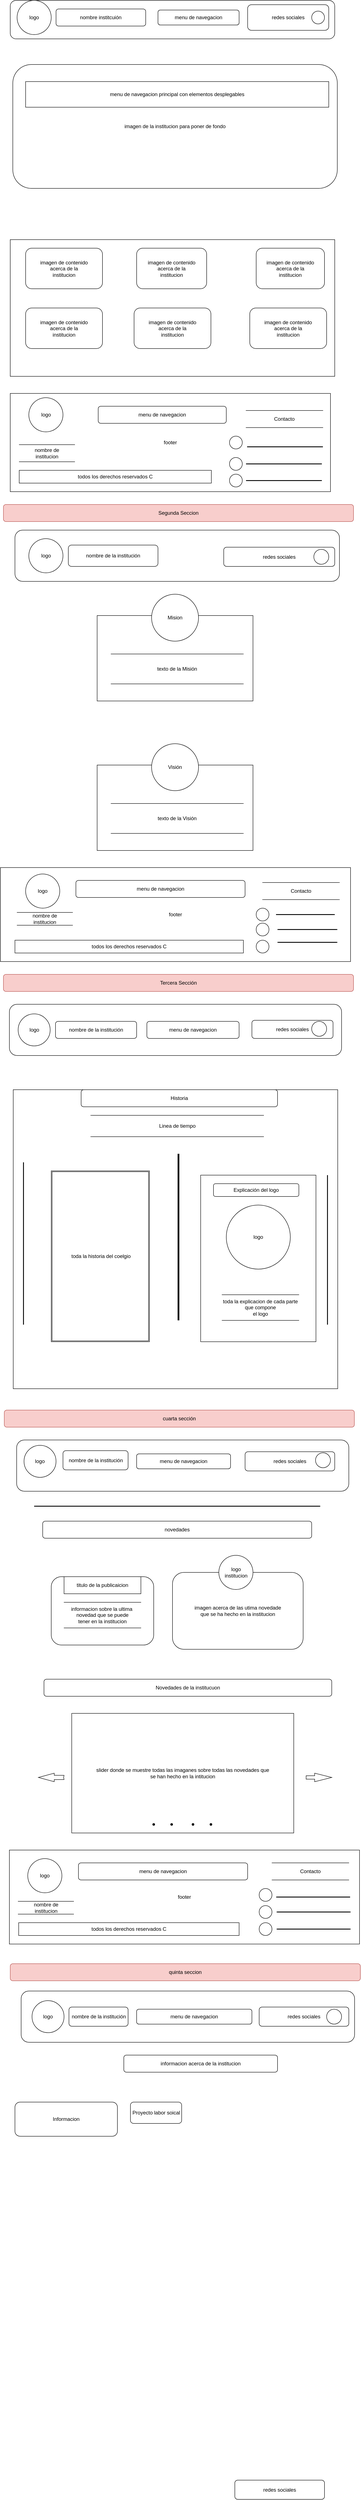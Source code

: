 <mxfile version="24.0.0" type="github">
  <diagram name="Página-1" id="djj3ZXUcn-spQ-AeiXdr">
    <mxGraphModel dx="880" dy="466" grid="1" gridSize="10" guides="1" tooltips="1" connect="1" arrows="1" fold="1" page="1" pageScale="1" pageWidth="827" pageHeight="1169" math="0" shadow="0">
      <root>
        <mxCell id="0" />
        <mxCell id="1" parent="0" />
        <mxCell id="-t3dqLqAsf-GsAG9dkLh-14" value="" style="rounded=1;whiteSpace=wrap;html=1;" parent="1" vertex="1">
          <mxGeometry x="34" y="40" width="760" height="90" as="geometry" />
        </mxCell>
        <mxCell id="-t3dqLqAsf-GsAG9dkLh-15" value="logo" style="ellipse;whiteSpace=wrap;html=1;aspect=fixed;" parent="1" vertex="1">
          <mxGeometry x="50" y="40" width="80" height="80" as="geometry" />
        </mxCell>
        <mxCell id="-t3dqLqAsf-GsAG9dkLh-16" value="nombre institcuión" style="rounded=1;whiteSpace=wrap;html=1;" parent="1" vertex="1">
          <mxGeometry x="141.25" y="60" width="210" height="40" as="geometry" />
        </mxCell>
        <mxCell id="-t3dqLqAsf-GsAG9dkLh-17" value="&lt;div&gt;redes sociales&lt;br&gt;&lt;/div&gt;" style="rounded=1;whiteSpace=wrap;html=1;" parent="1" vertex="1">
          <mxGeometry x="590" y="50" width="190" height="60" as="geometry" />
        </mxCell>
        <mxCell id="-t3dqLqAsf-GsAG9dkLh-18" value="imagen de la institucion para poner de fondo" style="rounded=1;whiteSpace=wrap;html=1;" parent="1" vertex="1">
          <mxGeometry x="40" y="190" width="760" height="290" as="geometry" />
        </mxCell>
        <mxCell id="-t3dqLqAsf-GsAG9dkLh-20" value="menu de navegacion principal con elementos desplegables" style="rounded=0;whiteSpace=wrap;html=1;" parent="1" vertex="1">
          <mxGeometry x="70" y="230" width="710" height="60" as="geometry" />
        </mxCell>
        <mxCell id="-t3dqLqAsf-GsAG9dkLh-29" value="" style="rounded=0;whiteSpace=wrap;html=1;" parent="1" vertex="1">
          <mxGeometry x="34" y="600" width="760" height="320" as="geometry" />
        </mxCell>
        <mxCell id="-t3dqLqAsf-GsAG9dkLh-30" value="&lt;div&gt;imagen de contenido &lt;br&gt;&lt;/div&gt;&lt;div&gt;acerca de la &lt;br&gt;&lt;/div&gt;&lt;div&gt;institucion&lt;br&gt;&lt;/div&gt;" style="rounded=1;whiteSpace=wrap;html=1;" parent="1" vertex="1">
          <mxGeometry x="70" y="620" width="180" height="95" as="geometry" />
        </mxCell>
        <mxCell id="-t3dqLqAsf-GsAG9dkLh-34" value="&lt;div&gt;imagen de contenido &lt;br&gt;&lt;/div&gt;&lt;div&gt;acerca de la &lt;br&gt;&lt;/div&gt;&lt;div&gt;institucion&lt;br&gt;&lt;/div&gt;" style="rounded=1;whiteSpace=wrap;html=1;" parent="1" vertex="1">
          <mxGeometry x="330" y="620" width="164" height="95" as="geometry" />
        </mxCell>
        <mxCell id="-t3dqLqAsf-GsAG9dkLh-35" value="&lt;div&gt;imagen de contenido &lt;br&gt;&lt;/div&gt;&lt;div&gt;acerca de la &lt;br&gt;&lt;/div&gt;&lt;div&gt;institucion&lt;br&gt;&lt;/div&gt;" style="rounded=1;whiteSpace=wrap;html=1;" parent="1" vertex="1">
          <mxGeometry x="610" y="620" width="160" height="95" as="geometry" />
        </mxCell>
        <mxCell id="-t3dqLqAsf-GsAG9dkLh-38" value="&lt;div&gt;imagen de contenido &lt;br&gt;&lt;/div&gt;&lt;div&gt;acerca de la &lt;br&gt;&lt;/div&gt;&lt;div&gt;institucion&lt;br&gt;&lt;/div&gt;" style="rounded=1;whiteSpace=wrap;html=1;" parent="1" vertex="1">
          <mxGeometry x="70" y="760" width="180" height="95" as="geometry" />
        </mxCell>
        <mxCell id="-t3dqLqAsf-GsAG9dkLh-40" value="&lt;div&gt;imagen de contenido &lt;br&gt;&lt;/div&gt;&lt;div&gt;acerca de la &lt;br&gt;&lt;/div&gt;&lt;div&gt;institucion&lt;br&gt;&lt;/div&gt;" style="rounded=1;whiteSpace=wrap;html=1;" parent="1" vertex="1">
          <mxGeometry x="324" y="760" width="180" height="95" as="geometry" />
        </mxCell>
        <mxCell id="-t3dqLqAsf-GsAG9dkLh-41" value="&lt;div&gt;imagen de contenido &lt;br&gt;&lt;/div&gt;&lt;div&gt;acerca de la &lt;br&gt;&lt;/div&gt;&lt;div&gt;institucion&lt;br&gt;&lt;/div&gt;" style="rounded=1;whiteSpace=wrap;html=1;" parent="1" vertex="1">
          <mxGeometry x="595" y="760" width="180" height="95" as="geometry" />
        </mxCell>
        <mxCell id="-t3dqLqAsf-GsAG9dkLh-42" value="" style="ellipse;whiteSpace=wrap;html=1;aspect=fixed;" parent="1" vertex="1">
          <mxGeometry x="740" y="65" width="30" height="30" as="geometry" />
        </mxCell>
        <mxCell id="-t3dqLqAsf-GsAG9dkLh-43" value="footer" style="rounded=0;whiteSpace=wrap;html=1;" parent="1" vertex="1">
          <mxGeometry x="34" y="960" width="750" height="230" as="geometry" />
        </mxCell>
        <mxCell id="-t3dqLqAsf-GsAG9dkLh-45" value="Segunda Seccion" style="rounded=1;whiteSpace=wrap;html=1;fillColor=#f8cecc;strokeColor=#b85450;" parent="1" vertex="1">
          <mxGeometry x="18" y="1220" width="820" height="40" as="geometry" />
        </mxCell>
        <mxCell id="-t3dqLqAsf-GsAG9dkLh-47" value="" style="rounded=1;whiteSpace=wrap;html=1;" parent="1" vertex="1">
          <mxGeometry x="45" y="1280" width="760" height="120" as="geometry" />
        </mxCell>
        <mxCell id="-t3dqLqAsf-GsAG9dkLh-48" value="logo" style="ellipse;whiteSpace=wrap;html=1;aspect=fixed;" parent="1" vertex="1">
          <mxGeometry x="77.5" y="1300" width="80" height="80" as="geometry" />
        </mxCell>
        <mxCell id="-t3dqLqAsf-GsAG9dkLh-49" value="nombre de la institución" style="rounded=1;whiteSpace=wrap;html=1;" parent="1" vertex="1">
          <mxGeometry x="170" y="1315" width="210" height="50" as="geometry" />
        </mxCell>
        <mxCell id="-t3dqLqAsf-GsAG9dkLh-50" value="redes sociales" style="rounded=1;whiteSpace=wrap;html=1;" parent="1" vertex="1">
          <mxGeometry x="534" y="1320" width="260" height="45" as="geometry" />
        </mxCell>
        <mxCell id="-t3dqLqAsf-GsAG9dkLh-51" value="" style="ellipse;whiteSpace=wrap;html=1;aspect=fixed;" parent="1" vertex="1">
          <mxGeometry x="745" y="1325" width="35" height="35" as="geometry" />
        </mxCell>
        <mxCell id="-t3dqLqAsf-GsAG9dkLh-73" value="" style="rounded=0;whiteSpace=wrap;html=1;" parent="1" vertex="1">
          <mxGeometry x="237.5" y="1480" width="365" height="200" as="geometry" />
        </mxCell>
        <mxCell id="-t3dqLqAsf-GsAG9dkLh-74" value="Mision" style="ellipse;whiteSpace=wrap;html=1;aspect=fixed;" parent="1" vertex="1">
          <mxGeometry x="365" y="1430" width="110" height="110" as="geometry" />
        </mxCell>
        <mxCell id="-t3dqLqAsf-GsAG9dkLh-75" value="texto de la Misión" style="shape=partialRectangle;whiteSpace=wrap;html=1;left=0;right=0;fillColor=none;" parent="1" vertex="1">
          <mxGeometry x="270" y="1570" width="310" height="70" as="geometry" />
        </mxCell>
        <mxCell id="-t3dqLqAsf-GsAG9dkLh-76" value="" style="rounded=0;whiteSpace=wrap;html=1;" parent="1" vertex="1">
          <mxGeometry x="237.5" y="1830" width="365" height="200" as="geometry" />
        </mxCell>
        <mxCell id="-t3dqLqAsf-GsAG9dkLh-77" value="Visión" style="ellipse;whiteSpace=wrap;html=1;aspect=fixed;" parent="1" vertex="1">
          <mxGeometry x="365" y="1780" width="110" height="110" as="geometry" />
        </mxCell>
        <mxCell id="-t3dqLqAsf-GsAG9dkLh-78" value="texto de la Visión" style="shape=partialRectangle;whiteSpace=wrap;html=1;left=0;right=0;fillColor=none;" parent="1" vertex="1">
          <mxGeometry x="270" y="1920" width="310" height="70" as="geometry" />
        </mxCell>
        <mxCell id="-t3dqLqAsf-GsAG9dkLh-79" value="footer" style="rounded=0;whiteSpace=wrap;html=1;" parent="1" vertex="1">
          <mxGeometry x="11" y="2070" width="820" height="220" as="geometry" />
        </mxCell>
        <mxCell id="0fJGzm8JXsRj-BR-WS5J-1" value="Tercera Sección" style="rounded=1;whiteSpace=wrap;html=1;fillColor=#f8cecc;strokeColor=#b85450;" parent="1" vertex="1">
          <mxGeometry x="18" y="2320" width="820" height="40" as="geometry" />
        </mxCell>
        <mxCell id="0fJGzm8JXsRj-BR-WS5J-6" value="" style="rounded=1;whiteSpace=wrap;html=1;" parent="1" vertex="1">
          <mxGeometry x="32" y="2390" width="778" height="120" as="geometry" />
        </mxCell>
        <mxCell id="0fJGzm8JXsRj-BR-WS5J-7" value="logo" style="ellipse;whiteSpace=wrap;html=1;aspect=fixed;" parent="1" vertex="1">
          <mxGeometry x="52.5" y="2412.5" width="75" height="75" as="geometry" />
        </mxCell>
        <mxCell id="0fJGzm8JXsRj-BR-WS5J-8" value="nombre de la institución" style="rounded=1;whiteSpace=wrap;html=1;" parent="1" vertex="1">
          <mxGeometry x="140" y="2430" width="190" height="40" as="geometry" />
        </mxCell>
        <mxCell id="0fJGzm8JXsRj-BR-WS5J-9" value="redes sociales" style="rounded=1;whiteSpace=wrap;html=1;" parent="1" vertex="1">
          <mxGeometry x="600" y="2427.5" width="190" height="42.5" as="geometry" />
        </mxCell>
        <mxCell id="0fJGzm8JXsRj-BR-WS5J-10" value="" style="ellipse;whiteSpace=wrap;html=1;aspect=fixed;" parent="1" vertex="1">
          <mxGeometry x="740" y="2430" width="35" height="35" as="geometry" />
        </mxCell>
        <mxCell id="0fJGzm8JXsRj-BR-WS5J-11" value="" style="rounded=0;whiteSpace=wrap;html=1;" parent="1" vertex="1">
          <mxGeometry x="41" y="2590" width="760" height="700" as="geometry" />
        </mxCell>
        <mxCell id="0fJGzm8JXsRj-BR-WS5J-14" value="Historia" style="rounded=1;whiteSpace=wrap;html=1;" parent="1" vertex="1">
          <mxGeometry x="200" y="2590" width="460" height="40" as="geometry" />
        </mxCell>
        <mxCell id="0fJGzm8JXsRj-BR-WS5J-16" value="Linea de tiempo" style="shape=partialRectangle;whiteSpace=wrap;html=1;left=0;right=0;fillColor=none;" parent="1" vertex="1">
          <mxGeometry x="222.5" y="2650" width="405" height="50" as="geometry" />
        </mxCell>
        <mxCell id="0fJGzm8JXsRj-BR-WS5J-17" value="" style="line;strokeWidth=4;direction=south;html=1;perimeter=backbonePerimeter;points=[];outlineConnect=0;" parent="1" vertex="1">
          <mxGeometry x="420.5" y="2740" width="15" height="390" as="geometry" />
        </mxCell>
        <mxCell id="0fJGzm8JXsRj-BR-WS5J-18" value="" style="line;strokeWidth=2;direction=south;html=1;" parent="1" vertex="1">
          <mxGeometry x="15" y="2760" width="100" height="380" as="geometry" />
        </mxCell>
        <mxCell id="0fJGzm8JXsRj-BR-WS5J-19" value="" style="line;strokeWidth=2;direction=south;html=1;" parent="1" vertex="1">
          <mxGeometry x="727" y="2790" width="100" height="350" as="geometry" />
        </mxCell>
        <mxCell id="0fJGzm8JXsRj-BR-WS5J-26" value="&lt;div align=&quot;left&quot;&gt;&amp;nbsp;toda la historia del coelgio&lt;br&gt;&lt;/div&gt;" style="shape=ext;double=1;rounded=0;whiteSpace=wrap;html=1;" parent="1" vertex="1">
          <mxGeometry x="130" y="2780" width="230" height="400" as="geometry" />
        </mxCell>
        <mxCell id="0fJGzm8JXsRj-BR-WS5J-31" value="" style="rounded=0;whiteSpace=wrap;html=1;" parent="1" vertex="1">
          <mxGeometry x="480" y="2790" width="270" height="390" as="geometry" />
        </mxCell>
        <mxCell id="0fJGzm8JXsRj-BR-WS5J-33" value="logo" style="ellipse;whiteSpace=wrap;html=1;aspect=fixed;" parent="1" vertex="1">
          <mxGeometry x="540" y="2860" width="150" height="150" as="geometry" />
        </mxCell>
        <mxCell id="0fJGzm8JXsRj-BR-WS5J-34" value="Explicación del logo" style="rounded=1;whiteSpace=wrap;html=1;" parent="1" vertex="1">
          <mxGeometry x="510" y="2810" width="200" height="30" as="geometry" />
        </mxCell>
        <mxCell id="0fJGzm8JXsRj-BR-WS5J-35" value="&lt;div&gt;toda la explicacion de cada parte que compone&lt;/div&gt;&lt;div&gt;el logo&lt;br&gt;&lt;/div&gt;" style="shape=partialRectangle;whiteSpace=wrap;html=1;left=0;right=0;fillColor=none;" parent="1" vertex="1">
          <mxGeometry x="530" y="3070" width="180" height="60" as="geometry" />
        </mxCell>
        <mxCell id="0fJGzm8JXsRj-BR-WS5J-36" value="cuarta sección" style="rounded=1;whiteSpace=wrap;html=1;fillColor=#f8cecc;strokeColor=#b85450;" parent="1" vertex="1">
          <mxGeometry x="20" y="3340" width="820" height="40" as="geometry" />
        </mxCell>
        <mxCell id="eiacfGHye9uDKOrI_mrM-1" value="Novedades de la institucuon" style="rounded=1;whiteSpace=wrap;html=1;" vertex="1" parent="1">
          <mxGeometry x="113" y="3970" width="674" height="40" as="geometry" />
        </mxCell>
        <mxCell id="eiacfGHye9uDKOrI_mrM-6" value="&lt;div&gt;imagen acerca de las utima novedade&lt;/div&gt;&lt;div&gt;que se ha hecho en la institucion&lt;br&gt;&lt;/div&gt;" style="rounded=1;whiteSpace=wrap;html=1;" vertex="1" parent="1">
          <mxGeometry x="414" y="3720" width="306" height="180" as="geometry" />
        </mxCell>
        <mxCell id="eiacfGHye9uDKOrI_mrM-7" value="&lt;div&gt;logo&lt;/div&gt;&lt;div&gt;institucion&lt;br&gt;&lt;/div&gt;" style="ellipse;whiteSpace=wrap;html=1;aspect=fixed;" vertex="1" parent="1">
          <mxGeometry x="522.5" y="3680" width="80" height="80" as="geometry" />
        </mxCell>
        <mxCell id="eiacfGHye9uDKOrI_mrM-9" value="&lt;div&gt;slider donde se muestre todas las imaganes sobre todas las novedades que &lt;br&gt;&lt;/div&gt;&lt;div&gt;se han hecho en la intitucion&lt;br&gt;&lt;/div&gt;" style="rounded=0;whiteSpace=wrap;html=1;" vertex="1" parent="1">
          <mxGeometry x="178" y="4050" width="520" height="280" as="geometry" />
        </mxCell>
        <mxCell id="eiacfGHye9uDKOrI_mrM-10" value="novedades" style="rounded=1;whiteSpace=wrap;html=1;" vertex="1" parent="1">
          <mxGeometry x="110" y="3600" width="630" height="40" as="geometry" />
        </mxCell>
        <mxCell id="eiacfGHye9uDKOrI_mrM-12" value="" style="html=1;shadow=0;dashed=0;align=center;verticalAlign=middle;shape=mxgraph.arrows2.arrow;dy=0.6;dx=40;notch=0;" vertex="1" parent="1">
          <mxGeometry x="727" y="4190" width="60" height="20" as="geometry" />
        </mxCell>
        <mxCell id="eiacfGHye9uDKOrI_mrM-13" value="" style="html=1;shadow=0;dashed=0;align=center;verticalAlign=middle;shape=mxgraph.arrows2.arrow;dy=0.5;dx=37;flipH=1;notch=1;" vertex="1" parent="1">
          <mxGeometry x="100" y="4190" width="60" height="20" as="geometry" />
        </mxCell>
        <mxCell id="eiacfGHye9uDKOrI_mrM-21" value="" style="rounded=1;whiteSpace=wrap;html=1;" vertex="1" parent="1">
          <mxGeometry x="49" y="3410" width="778" height="120" as="geometry" />
        </mxCell>
        <mxCell id="eiacfGHye9uDKOrI_mrM-22" value="logo" style="ellipse;whiteSpace=wrap;html=1;aspect=fixed;" vertex="1" parent="1">
          <mxGeometry x="66.25" y="3422.5" width="75" height="75" as="geometry" />
        </mxCell>
        <mxCell id="eiacfGHye9uDKOrI_mrM-23" value="nombre de la institución" style="rounded=1;whiteSpace=wrap;html=1;" vertex="1" parent="1">
          <mxGeometry x="157.5" y="3435" width="152.5" height="45" as="geometry" />
        </mxCell>
        <mxCell id="eiacfGHye9uDKOrI_mrM-24" value="redes sociales" style="rounded=1;whiteSpace=wrap;html=1;" vertex="1" parent="1">
          <mxGeometry x="584" y="3437.5" width="210" height="45" as="geometry" />
        </mxCell>
        <mxCell id="eiacfGHye9uDKOrI_mrM-25" value="" style="ellipse;whiteSpace=wrap;html=1;aspect=fixed;" vertex="1" parent="1">
          <mxGeometry x="749" y="3440" width="35" height="35" as="geometry" />
        </mxCell>
        <mxCell id="eiacfGHye9uDKOrI_mrM-26" value="" style="line;strokeWidth=2;html=1;" vertex="1" parent="1">
          <mxGeometry x="90" y="3560" width="670" height="10" as="geometry" />
        </mxCell>
        <mxCell id="eiacfGHye9uDKOrI_mrM-28" value="" style="shape=waypoint;sketch=0;fillStyle=solid;size=6;pointerEvents=1;points=[];fillColor=none;resizable=0;rotatable=0;perimeter=centerPerimeter;snapToPoint=1;" vertex="1" parent="1">
          <mxGeometry x="402" y="4300" width="20" height="20" as="geometry" />
        </mxCell>
        <mxCell id="eiacfGHye9uDKOrI_mrM-29" value="" style="shape=waypoint;sketch=0;fillStyle=solid;size=6;pointerEvents=1;points=[];fillColor=none;resizable=0;rotatable=0;perimeter=centerPerimeter;snapToPoint=1;" vertex="1" parent="1">
          <mxGeometry x="452" y="4300" width="20" height="20" as="geometry" />
        </mxCell>
        <mxCell id="eiacfGHye9uDKOrI_mrM-30" value="" style="shape=waypoint;sketch=0;fillStyle=solid;size=6;pointerEvents=1;points=[];fillColor=none;resizable=0;rotatable=0;perimeter=centerPerimeter;snapToPoint=1;" vertex="1" parent="1">
          <mxGeometry x="494" y="4300" width="20" height="20" as="geometry" />
        </mxCell>
        <mxCell id="eiacfGHye9uDKOrI_mrM-31" value="" style="shape=waypoint;sketch=0;fillStyle=solid;size=6;pointerEvents=1;points=[];fillColor=none;resizable=0;rotatable=0;perimeter=centerPerimeter;snapToPoint=1;" vertex="1" parent="1">
          <mxGeometry x="360" y="4300" width="20" height="20" as="geometry" />
        </mxCell>
        <mxCell id="eiacfGHye9uDKOrI_mrM-32" value="&lt;div&gt;nombre de &lt;br&gt;&lt;/div&gt;&lt;div&gt;institucion&lt;br&gt;&lt;/div&gt;" style="shape=partialRectangle;whiteSpace=wrap;html=1;left=0;right=0;fillColor=none;" vertex="1" parent="1">
          <mxGeometry x="50" y="2175" width="130" height="30" as="geometry" />
        </mxCell>
        <mxCell id="eiacfGHye9uDKOrI_mrM-34" value="Contacto" style="shape=partialRectangle;whiteSpace=wrap;html=1;left=0;right=0;fillColor=none;" vertex="1" parent="1">
          <mxGeometry x="625" y="2105" width="180" height="40" as="geometry" />
        </mxCell>
        <mxCell id="eiacfGHye9uDKOrI_mrM-35" value="" style="ellipse;whiteSpace=wrap;html=1;aspect=fixed;" vertex="1" parent="1">
          <mxGeometry x="610" y="2165" width="30" height="30" as="geometry" />
        </mxCell>
        <mxCell id="eiacfGHye9uDKOrI_mrM-37" value="" style="line;strokeWidth=2;html=1;" vertex="1" parent="1">
          <mxGeometry x="656.5" y="2175" width="137.5" height="10" as="geometry" />
        </mxCell>
        <mxCell id="eiacfGHye9uDKOrI_mrM-38" value="" style="line;strokeWidth=2;html=1;" vertex="1" parent="1">
          <mxGeometry x="660" y="2210" width="140" height="10" as="geometry" />
        </mxCell>
        <mxCell id="eiacfGHye9uDKOrI_mrM-39" value="" style="line;strokeWidth=2;html=1;" vertex="1" parent="1">
          <mxGeometry x="660" y="2240" width="140" height="10" as="geometry" />
        </mxCell>
        <mxCell id="eiacfGHye9uDKOrI_mrM-41" value="logo" style="ellipse;whiteSpace=wrap;html=1;aspect=fixed;" vertex="1" parent="1">
          <mxGeometry x="70" y="2085" width="80" height="80" as="geometry" />
        </mxCell>
        <mxCell id="eiacfGHye9uDKOrI_mrM-42" value="menu de navegacion" style="rounded=1;whiteSpace=wrap;html=1;" vertex="1" parent="1">
          <mxGeometry x="380" y="62.5" width="190" height="35" as="geometry" />
        </mxCell>
        <mxCell id="eiacfGHye9uDKOrI_mrM-43" value="menu de navegacion" style="rounded=1;whiteSpace=wrap;html=1;" vertex="1" parent="1">
          <mxGeometry x="187.75" y="2100" width="396.25" height="40" as="geometry" />
        </mxCell>
        <mxCell id="eiacfGHye9uDKOrI_mrM-44" value="" style="ellipse;whiteSpace=wrap;html=1;aspect=fixed;" vertex="1" parent="1">
          <mxGeometry x="610" y="2200" width="30" height="30" as="geometry" />
        </mxCell>
        <mxCell id="eiacfGHye9uDKOrI_mrM-45" value="" style="ellipse;whiteSpace=wrap;html=1;aspect=fixed;" vertex="1" parent="1">
          <mxGeometry x="610" y="2240" width="30" height="30" as="geometry" />
        </mxCell>
        <mxCell id="eiacfGHye9uDKOrI_mrM-46" value="todos los derechos reservados C" style="rounded=0;whiteSpace=wrap;html=1;" vertex="1" parent="1">
          <mxGeometry x="45" y="2240" width="535" height="30" as="geometry" />
        </mxCell>
        <mxCell id="eiacfGHye9uDKOrI_mrM-48" value="menu de navegacion" style="rounded=1;whiteSpace=wrap;html=1;" vertex="1" parent="1">
          <mxGeometry x="330" y="3442.5" width="220" height="35" as="geometry" />
        </mxCell>
        <mxCell id="eiacfGHye9uDKOrI_mrM-51" value="" style="rounded=1;whiteSpace=wrap;html=1;" vertex="1" parent="1">
          <mxGeometry x="130" y="3730" width="240" height="160" as="geometry" />
        </mxCell>
        <mxCell id="eiacfGHye9uDKOrI_mrM-52" value="titulo de la publicaicion" style="rounded=0;whiteSpace=wrap;html=1;" vertex="1" parent="1">
          <mxGeometry x="160" y="3730" width="180" height="40" as="geometry" />
        </mxCell>
        <mxCell id="eiacfGHye9uDKOrI_mrM-53" value="&lt;div&gt;informacion sobre la ultima&amp;nbsp;&lt;/div&gt;&lt;div&gt;novedad que se puede &lt;br&gt;&lt;/div&gt;&lt;div&gt;tener en la institucion&lt;br&gt;&lt;/div&gt;" style="shape=partialRectangle;whiteSpace=wrap;html=1;left=0;right=0;fillColor=none;" vertex="1" parent="1">
          <mxGeometry x="160" y="3790" width="180" height="60" as="geometry" />
        </mxCell>
        <mxCell id="eiacfGHye9uDKOrI_mrM-55" value="logo" style="ellipse;whiteSpace=wrap;html=1;aspect=fixed;" vertex="1" parent="1">
          <mxGeometry x="77.5" y="970" width="80" height="80" as="geometry" />
        </mxCell>
        <mxCell id="eiacfGHye9uDKOrI_mrM-56" value="&lt;div&gt;nombre de &lt;br&gt;&lt;/div&gt;&lt;div&gt;institucion&lt;br&gt;&lt;/div&gt;" style="shape=partialRectangle;whiteSpace=wrap;html=1;left=0;right=0;fillColor=none;" vertex="1" parent="1">
          <mxGeometry x="55" y="1080" width="130" height="40" as="geometry" />
        </mxCell>
        <mxCell id="eiacfGHye9uDKOrI_mrM-57" value="menu de navegacion" style="rounded=1;whiteSpace=wrap;html=1;" vertex="1" parent="1">
          <mxGeometry x="240" y="990" width="300" height="40" as="geometry" />
        </mxCell>
        <mxCell id="eiacfGHye9uDKOrI_mrM-58" value="Contacto" style="shape=partialRectangle;whiteSpace=wrap;html=1;left=0;right=0;fillColor=none;" vertex="1" parent="1">
          <mxGeometry x="586.25" y="1000" width="180" height="40" as="geometry" />
        </mxCell>
        <mxCell id="eiacfGHye9uDKOrI_mrM-62" value="" style="line;strokeWidth=2;html=1;" vertex="1" parent="1">
          <mxGeometry x="588.75" y="1080" width="177.5" height="10" as="geometry" />
        </mxCell>
        <mxCell id="eiacfGHye9uDKOrI_mrM-64" value="" style="line;strokeWidth=2;html=1;" vertex="1" parent="1">
          <mxGeometry x="586.25" y="1120" width="177.5" height="10" as="geometry" />
        </mxCell>
        <mxCell id="eiacfGHye9uDKOrI_mrM-65" value="" style="line;strokeWidth=2;html=1;" vertex="1" parent="1">
          <mxGeometry x="586.25" y="1159" width="177.5" height="10" as="geometry" />
        </mxCell>
        <mxCell id="eiacfGHye9uDKOrI_mrM-66" value="" style="ellipse;whiteSpace=wrap;html=1;aspect=fixed;" vertex="1" parent="1">
          <mxGeometry x="547.5" y="1060" width="30" height="30" as="geometry" />
        </mxCell>
        <mxCell id="eiacfGHye9uDKOrI_mrM-67" value="" style="ellipse;whiteSpace=wrap;html=1;aspect=fixed;" vertex="1" parent="1">
          <mxGeometry x="547.5" y="1110" width="30" height="30" as="geometry" />
        </mxCell>
        <mxCell id="eiacfGHye9uDKOrI_mrM-68" value="" style="ellipse;whiteSpace=wrap;html=1;aspect=fixed;" vertex="1" parent="1">
          <mxGeometry x="547.5" y="1149" width="30" height="30" as="geometry" />
        </mxCell>
        <mxCell id="eiacfGHye9uDKOrI_mrM-69" value="todos los derechos reservados C" style="rounded=0;whiteSpace=wrap;html=1;" vertex="1" parent="1">
          <mxGeometry x="55" y="1140" width="450" height="30" as="geometry" />
        </mxCell>
        <mxCell id="eiacfGHye9uDKOrI_mrM-70" value="menu de navegacion" style="rounded=1;whiteSpace=wrap;html=1;" vertex="1" parent="1">
          <mxGeometry x="354" y="2430" width="216" height="40" as="geometry" />
        </mxCell>
        <mxCell id="eiacfGHye9uDKOrI_mrM-72" value="footer" style="rounded=0;whiteSpace=wrap;html=1;" vertex="1" parent="1">
          <mxGeometry x="32" y="4370" width="820" height="220" as="geometry" />
        </mxCell>
        <mxCell id="eiacfGHye9uDKOrI_mrM-73" value="logo" style="ellipse;whiteSpace=wrap;html=1;aspect=fixed;" vertex="1" parent="1">
          <mxGeometry x="75" y="4390" width="80" height="80" as="geometry" />
        </mxCell>
        <mxCell id="eiacfGHye9uDKOrI_mrM-74" value="&lt;div&gt;nombre de &lt;br&gt;&lt;/div&gt;&lt;div&gt;institucion&lt;br&gt;&lt;/div&gt;" style="shape=partialRectangle;whiteSpace=wrap;html=1;left=0;right=0;fillColor=none;" vertex="1" parent="1">
          <mxGeometry x="52.5" y="4490" width="130" height="30" as="geometry" />
        </mxCell>
        <mxCell id="eiacfGHye9uDKOrI_mrM-75" value="menu de navegacion" style="rounded=1;whiteSpace=wrap;html=1;" vertex="1" parent="1">
          <mxGeometry x="426.88" y="4757.5" width="396.25" height="40" as="geometry" />
        </mxCell>
        <mxCell id="eiacfGHye9uDKOrI_mrM-76" value="menu de navegacion" style="rounded=1;whiteSpace=wrap;html=1;" vertex="1" parent="1">
          <mxGeometry x="193.75" y="4400" width="396.25" height="40" as="geometry" />
        </mxCell>
        <mxCell id="eiacfGHye9uDKOrI_mrM-77" value="Contacto" style="shape=partialRectangle;whiteSpace=wrap;html=1;left=0;right=0;fillColor=none;" vertex="1" parent="1">
          <mxGeometry x="647" y="4400" width="180" height="40" as="geometry" />
        </mxCell>
        <mxCell id="eiacfGHye9uDKOrI_mrM-78" value="" style="line;strokeWidth=2;html=1;" vertex="1" parent="1">
          <mxGeometry x="657" y="4475" width="173" height="10" as="geometry" />
        </mxCell>
        <mxCell id="eiacfGHye9uDKOrI_mrM-79" value="" style="ellipse;whiteSpace=wrap;html=1;aspect=fixed;" vertex="1" parent="1">
          <mxGeometry x="617" y="4460" width="30" height="30" as="geometry" />
        </mxCell>
        <mxCell id="eiacfGHye9uDKOrI_mrM-80" value="" style="line;strokeWidth=2;html=1;" vertex="1" parent="1">
          <mxGeometry x="658" y="4510" width="173" height="10" as="geometry" />
        </mxCell>
        <mxCell id="eiacfGHye9uDKOrI_mrM-81" value="" style="ellipse;whiteSpace=wrap;html=1;aspect=fixed;" vertex="1" parent="1">
          <mxGeometry x="617" y="4500" width="30" height="30" as="geometry" />
        </mxCell>
        <mxCell id="eiacfGHye9uDKOrI_mrM-82" value="" style="line;strokeWidth=2;html=1;" vertex="1" parent="1">
          <mxGeometry x="658" y="4550" width="173" height="10" as="geometry" />
        </mxCell>
        <mxCell id="eiacfGHye9uDKOrI_mrM-84" value="" style="ellipse;whiteSpace=wrap;html=1;aspect=fixed;" vertex="1" parent="1">
          <mxGeometry x="617" y="4540" width="30" height="30" as="geometry" />
        </mxCell>
        <mxCell id="eiacfGHye9uDKOrI_mrM-85" value="todos los derechos reservados C" style="rounded=0;whiteSpace=wrap;html=1;" vertex="1" parent="1">
          <mxGeometry x="53.75" y="4540" width="516.25" height="30" as="geometry" />
        </mxCell>
        <mxCell id="eiacfGHye9uDKOrI_mrM-89" value="quinta seccion" style="rounded=1;whiteSpace=wrap;html=1;fillColor=#f8cecc;strokeColor=#b85450;" vertex="1" parent="1">
          <mxGeometry x="34" y="4636" width="820" height="40" as="geometry" />
        </mxCell>
        <mxCell id="eiacfGHye9uDKOrI_mrM-90" value="" style="rounded=1;whiteSpace=wrap;html=1;" vertex="1" parent="1">
          <mxGeometry x="59.5" y="4700" width="781" height="120" as="geometry" />
        </mxCell>
        <mxCell id="eiacfGHye9uDKOrI_mrM-91" value="logo" style="ellipse;whiteSpace=wrap;html=1;aspect=fixed;" vertex="1" parent="1">
          <mxGeometry x="85" y="4722.5" width="75" height="75" as="geometry" />
        </mxCell>
        <mxCell id="eiacfGHye9uDKOrI_mrM-92" value="nombre de la institución" style="rounded=1;whiteSpace=wrap;html=1;" vertex="1" parent="1">
          <mxGeometry x="171.5" y="4737.5" width="138.5" height="45" as="geometry" />
        </mxCell>
        <mxCell id="eiacfGHye9uDKOrI_mrM-93" value="menu de navegacion" style="rounded=1;whiteSpace=wrap;html=1;" vertex="1" parent="1">
          <mxGeometry x="330" y="4742.5" width="270" height="35" as="geometry" />
        </mxCell>
        <mxCell id="eiacfGHye9uDKOrI_mrM-94" value="redes sociales" style="rounded=1;whiteSpace=wrap;html=1;" vertex="1" parent="1">
          <mxGeometry x="560" y="5845" width="210" height="45" as="geometry" />
        </mxCell>
        <mxCell id="eiacfGHye9uDKOrI_mrM-95" value="redes sociales" style="rounded=1;whiteSpace=wrap;html=1;" vertex="1" parent="1">
          <mxGeometry x="617" y="4737.5" width="210" height="45" as="geometry" />
        </mxCell>
        <mxCell id="eiacfGHye9uDKOrI_mrM-96" value="" style="ellipse;whiteSpace=wrap;html=1;aspect=fixed;" vertex="1" parent="1">
          <mxGeometry x="775" y="4742.5" width="35" height="35" as="geometry" />
        </mxCell>
        <mxCell id="eiacfGHye9uDKOrI_mrM-98" value="informacion acerca de la institucion" style="rounded=1;whiteSpace=wrap;html=1;" vertex="1" parent="1">
          <mxGeometry x="300" y="4850" width="360" height="40" as="geometry" />
        </mxCell>
        <mxCell id="eiacfGHye9uDKOrI_mrM-101" value="&lt;div&gt;Informacion&lt;br&gt;&lt;/div&gt;" style="rounded=1;whiteSpace=wrap;html=1;" vertex="1" parent="1">
          <mxGeometry x="45" y="4960" width="240" height="80" as="geometry" />
        </mxCell>
        <mxCell id="eiacfGHye9uDKOrI_mrM-104" value="Proyecto labor soical" style="rounded=1;whiteSpace=wrap;html=1;" vertex="1" parent="1">
          <mxGeometry x="315.5" y="4960" width="120" height="50" as="geometry" />
        </mxCell>
      </root>
    </mxGraphModel>
  </diagram>
</mxfile>
